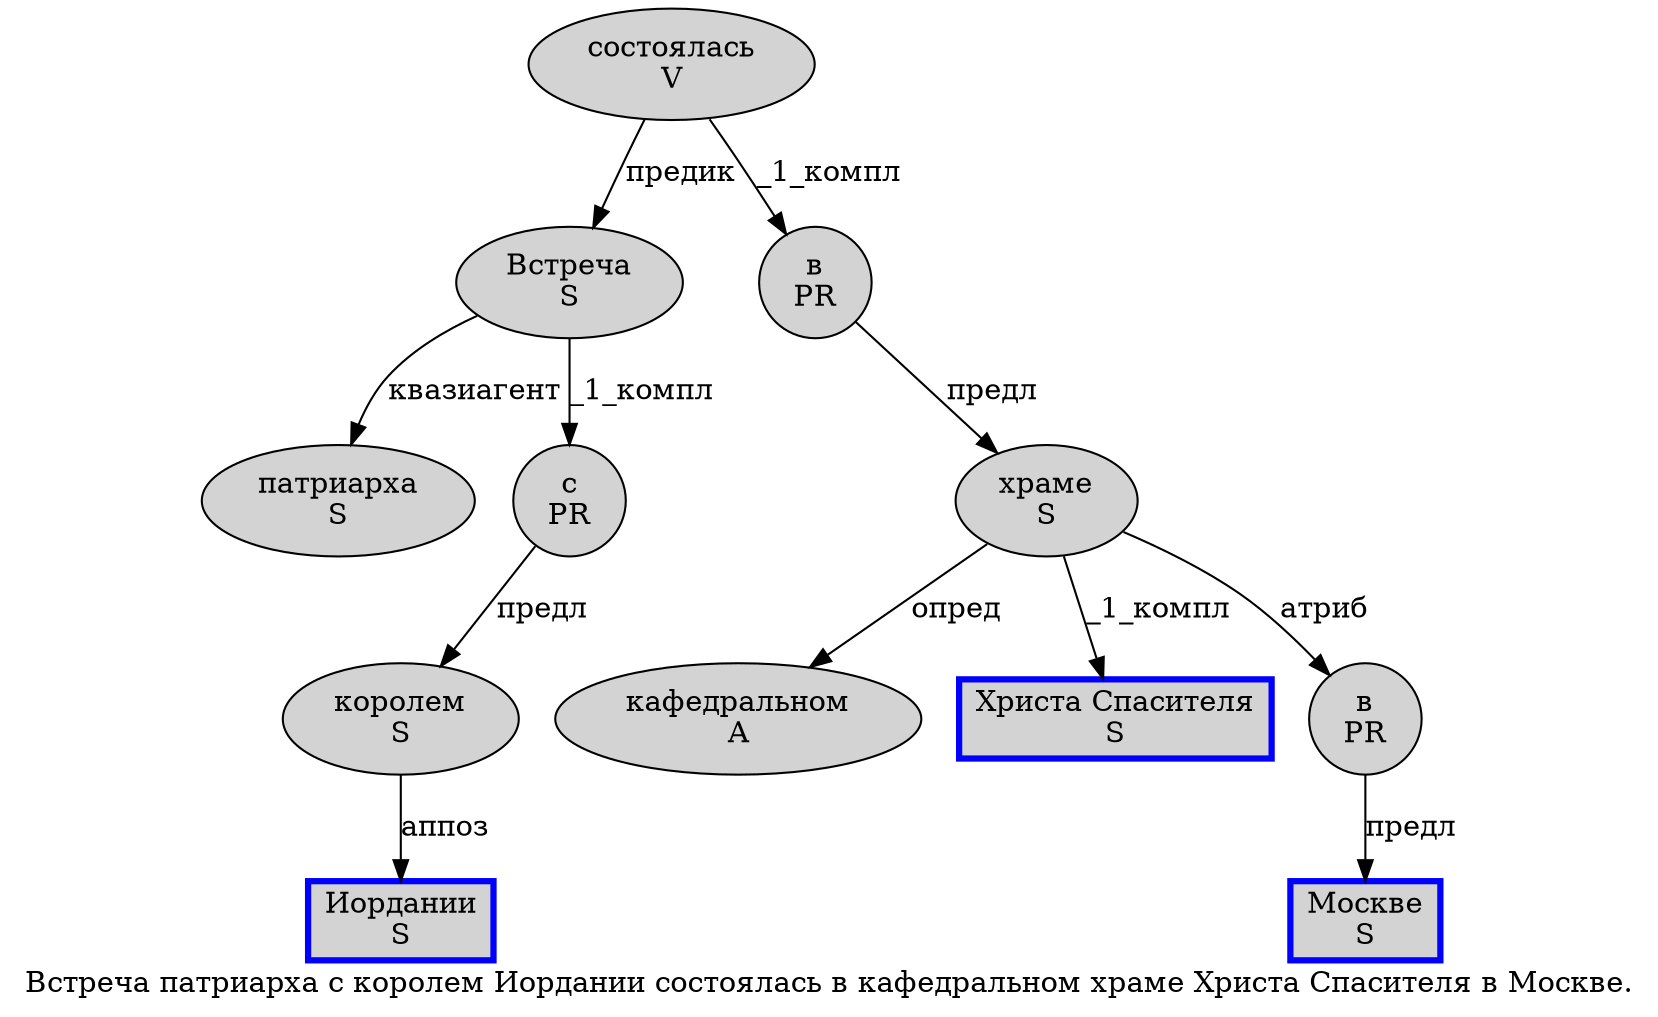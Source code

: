 digraph SENTENCE_1581 {
	graph [label="Встреча патриарха с королем Иордании состоялась в кафедральном храме Христа Спасителя в Москве."]
	node [style=filled]
		0 [label="Встреча
S" color="" fillcolor=lightgray penwidth=1 shape=ellipse]
		1 [label="патриарха
S" color="" fillcolor=lightgray penwidth=1 shape=ellipse]
		2 [label="с
PR" color="" fillcolor=lightgray penwidth=1 shape=ellipse]
		3 [label="королем
S" color="" fillcolor=lightgray penwidth=1 shape=ellipse]
		4 [label="Иордании
S" color=blue fillcolor=lightgray penwidth=3 shape=box]
		5 [label="состоялась
V" color="" fillcolor=lightgray penwidth=1 shape=ellipse]
		6 [label="в
PR" color="" fillcolor=lightgray penwidth=1 shape=ellipse]
		7 [label="кафедральном
A" color="" fillcolor=lightgray penwidth=1 shape=ellipse]
		8 [label="храме
S" color="" fillcolor=lightgray penwidth=1 shape=ellipse]
		9 [label="Христа Спасителя
S" color=blue fillcolor=lightgray penwidth=3 shape=box]
		10 [label="в
PR" color="" fillcolor=lightgray penwidth=1 shape=ellipse]
		11 [label="Москве
S" color=blue fillcolor=lightgray penwidth=3 shape=box]
			8 -> 7 [label="опред"]
			8 -> 9 [label="_1_компл"]
			8 -> 10 [label="атриб"]
			5 -> 0 [label="предик"]
			5 -> 6 [label="_1_компл"]
			3 -> 4 [label="аппоз"]
			2 -> 3 [label="предл"]
			0 -> 1 [label="квазиагент"]
			0 -> 2 [label="_1_компл"]
			10 -> 11 [label="предл"]
			6 -> 8 [label="предл"]
}